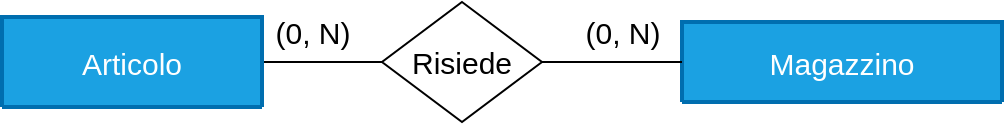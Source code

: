 <mxfile>
    <diagram id="ghD5VDEcs-Qpaq9Gp7g4" name="Page-1">
        <mxGraphModel dx="744" dy="565" grid="1" gridSize="10" guides="1" tooltips="1" connect="1" arrows="1" fold="1" page="1" pageScale="1" pageWidth="827" pageHeight="1169" math="0" shadow="0">
            <root>
                <mxCell id="0"/>
                <mxCell id="1" parent="0"/>
                <mxCell id="10" value="Magazzino" style="swimlane;childLayout=stackLayout;horizontal=1;startSize=100;horizontalStack=0;rounded=1;fontSize=15;fontStyle=0;strokeWidth=2;resizeParent=0;resizeLast=1;shadow=0;dashed=0;align=center;fillColor=#1ba1e2;fontColor=#ffffff;strokeColor=#006EAF;" vertex="1" parent="1">
                    <mxGeometry x="600" y="430" width="160" height="40" as="geometry"/>
                </mxCell>
                <mxCell id="15" style="edgeStyle=none;html=1;exitX=1;exitY=0.5;exitDx=0;exitDy=0;entryX=0;entryY=0.5;entryDx=0;entryDy=0;fontSize=15;endArrow=none;endFill=0;" edge="1" parent="1" source="16" target="10">
                    <mxGeometry relative="1" as="geometry"/>
                </mxCell>
                <mxCell id="16" value="Risiede" style="shape=rhombus;perimeter=rhombusPerimeter;whiteSpace=wrap;html=1;align=center;fontSize=15;" vertex="1" parent="1">
                    <mxGeometry x="450" y="420" width="80" height="60" as="geometry"/>
                </mxCell>
                <mxCell id="22" value="(0, N)" style="text;html=1;align=center;verticalAlign=middle;resizable=0;points=[];autosize=1;strokeColor=none;fillColor=none;fontSize=15;" vertex="1" parent="1">
                    <mxGeometry x="540" y="420" width="60" height="30" as="geometry"/>
                </mxCell>
                <mxCell id="32" style="edgeStyle=none;html=1;entryX=0;entryY=0.5;entryDx=0;entryDy=0;endArrow=none;endFill=0;exitX=1;exitY=0.5;exitDx=0;exitDy=0;fontSize=15;" edge="1" parent="1" source="33" target="16">
                    <mxGeometry relative="1" as="geometry">
                        <Array as="points"/>
                    </mxGeometry>
                </mxCell>
                <mxCell id="33" value="Articolo" style="swimlane;childLayout=stackLayout;horizontal=1;startSize=65;horizontalStack=0;rounded=1;fontSize=15;fontStyle=0;strokeWidth=2;resizeParent=0;resizeLast=1;shadow=0;dashed=0;align=center;fillColor=#1ba1e2;fontColor=#ffffff;strokeColor=#006EAF;" vertex="1" parent="1">
                    <mxGeometry x="260" y="427.5" width="130" height="45" as="geometry"/>
                </mxCell>
                <mxCell id="34" value="&#10;&#10;" style="align=left;strokeColor=none;fillColor=none;spacingLeft=4;fontSize=15;verticalAlign=top;resizable=0;rotatable=0;part=1;" vertex="1" parent="33">
                    <mxGeometry y="45" width="130" as="geometry"/>
                </mxCell>
                <mxCell id="39" value="(0, N)" style="text;html=1;align=center;verticalAlign=middle;resizable=0;points=[];autosize=1;strokeColor=none;fillColor=none;fontSize=15;" vertex="1" parent="1">
                    <mxGeometry x="385" y="420" width="60" height="30" as="geometry"/>
                </mxCell>
            </root>
        </mxGraphModel>
    </diagram>
</mxfile>
